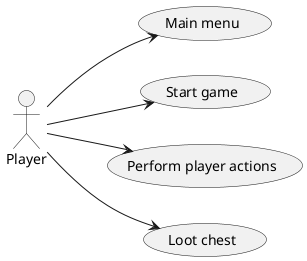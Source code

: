﻿@startuml
left to right direction
actor Player

usecase "Main menu"
usecase "Start game"
usecase "Perform player actions"
usecase "Loot chest"

Player --> "Main menu"
Player --> "Start game"
Player --> "Perform player actions"
Player --> "Loot chest"
@enduml
